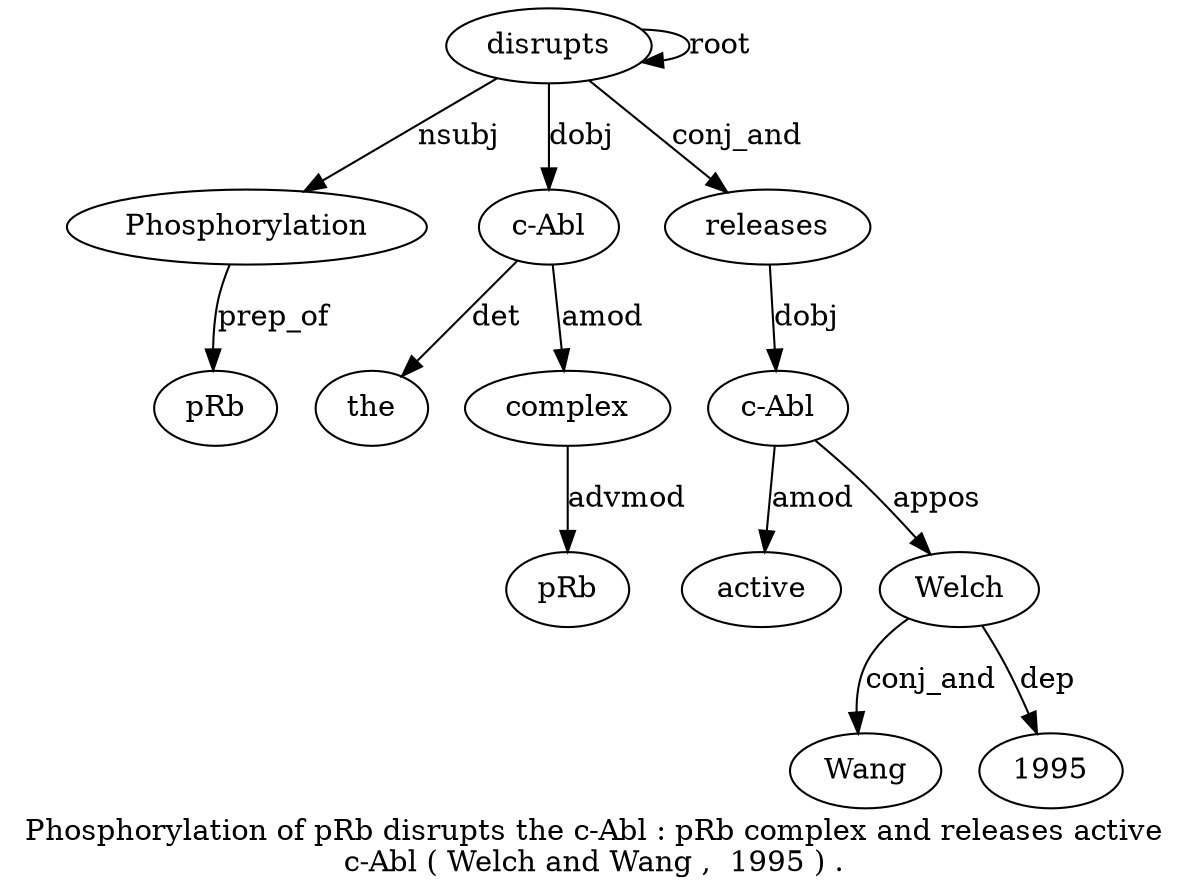 digraph "Phosphorylation of pRb disrupts the c-Abl : pRb complex and releases active c-Abl ( Welch and Wang ,  1995 ) ." {
label="Phosphorylation of pRb disrupts the c-Abl : pRb complex and releases active
c-Abl ( Welch and Wang ,  1995 ) .";
disrupts4 [style=filled, fillcolor=white, label=disrupts];
Phosphorylation1 [style=filled, fillcolor=white, label=Phosphorylation];
disrupts4 -> Phosphorylation1  [label=nsubj];
pRb3 [style=filled, fillcolor=white, label=pRb];
Phosphorylation1 -> pRb3  [label=prep_of];
disrupts4 -> disrupts4  [label=root];
"c-Abl6" [style=filled, fillcolor=white, label="c-Abl"];
the5 [style=filled, fillcolor=white, label=the];
"c-Abl6" -> the5  [label=det];
disrupts4 -> "c-Abl6"  [label=dobj];
complex9 [style=filled, fillcolor=white, label=complex];
pRb8 [style=filled, fillcolor=white, label=pRb];
complex9 -> pRb8  [label=advmod];
"c-Abl6" -> complex9  [label=amod];
releases11 [style=filled, fillcolor=white, label=releases];
disrupts4 -> releases11  [label=conj_and];
"c-Abl13" [style=filled, fillcolor=white, label="c-Abl"];
active12 [style=filled, fillcolor=white, label=active];
"c-Abl13" -> active12  [label=amod];
releases11 -> "c-Abl13"  [label=dobj];
Welch15 [style=filled, fillcolor=white, label=Welch];
"c-Abl13" -> Welch15  [label=appos];
Wang17 [style=filled, fillcolor=white, label=Wang];
Welch15 -> Wang17  [label=conj_and];
1995 [style=filled, fillcolor=white, label=1995];
Welch15 -> 1995  [label=dep];
}
